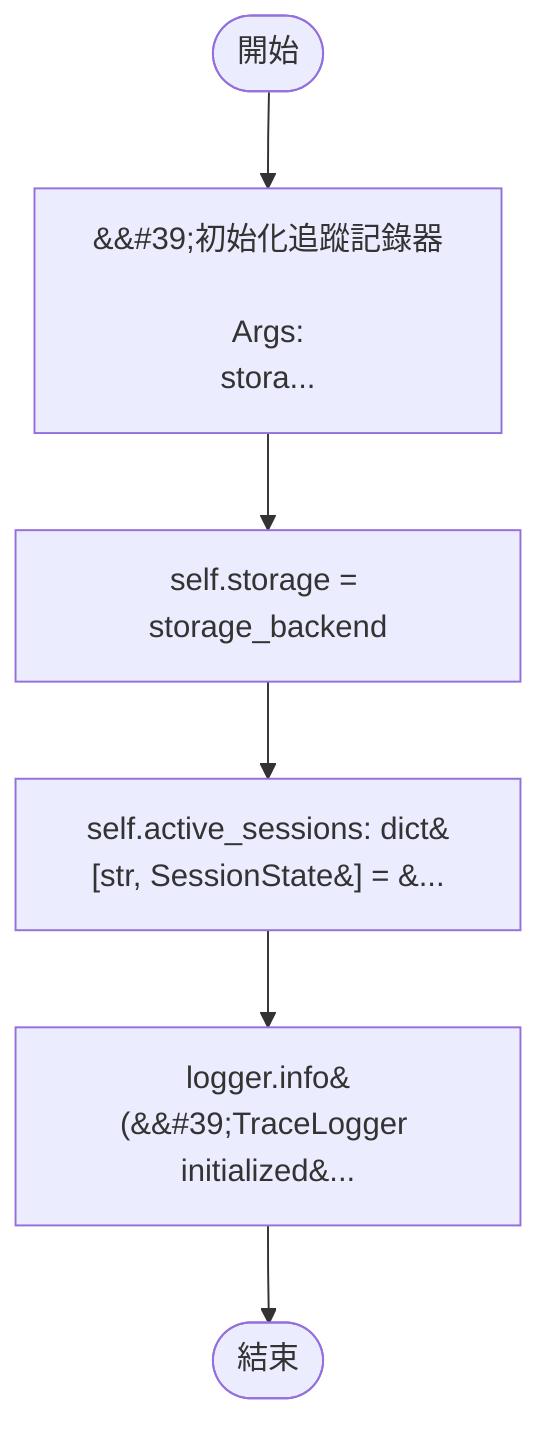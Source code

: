 flowchart TB
    n1([開始])
    n2([結束])
    n3[&amp;&#35;39;初始化追蹤記錄器\n\n        Args:\n            stora...]
    n4[self.storage = storage_backend]
    n5[self.active_sessions: dict&#91;str, SessionState&#93; = &...]
    n6[logger.info&#40;&amp;&#35;39;TraceLogger initialized&amp;...]
    n1 --> n3
    n3 --> n4
    n4 --> n5
    n5 --> n6
    n6 --> n2